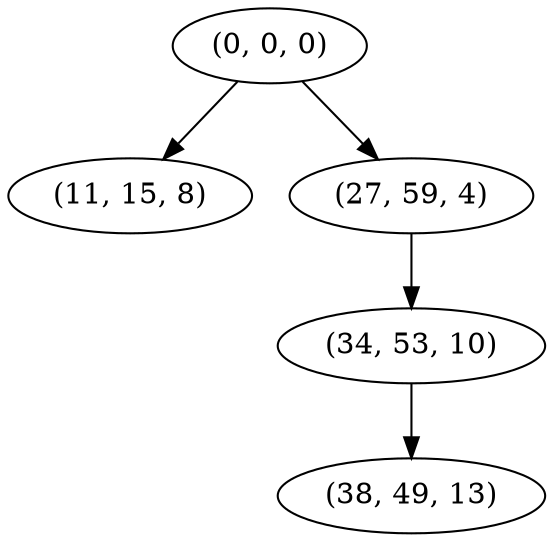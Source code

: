 digraph tree {
    "(0, 0, 0)";
    "(11, 15, 8)";
    "(27, 59, 4)";
    "(34, 53, 10)";
    "(38, 49, 13)";
    "(0, 0, 0)" -> "(11, 15, 8)";
    "(0, 0, 0)" -> "(27, 59, 4)";
    "(27, 59, 4)" -> "(34, 53, 10)";
    "(34, 53, 10)" -> "(38, 49, 13)";
}
